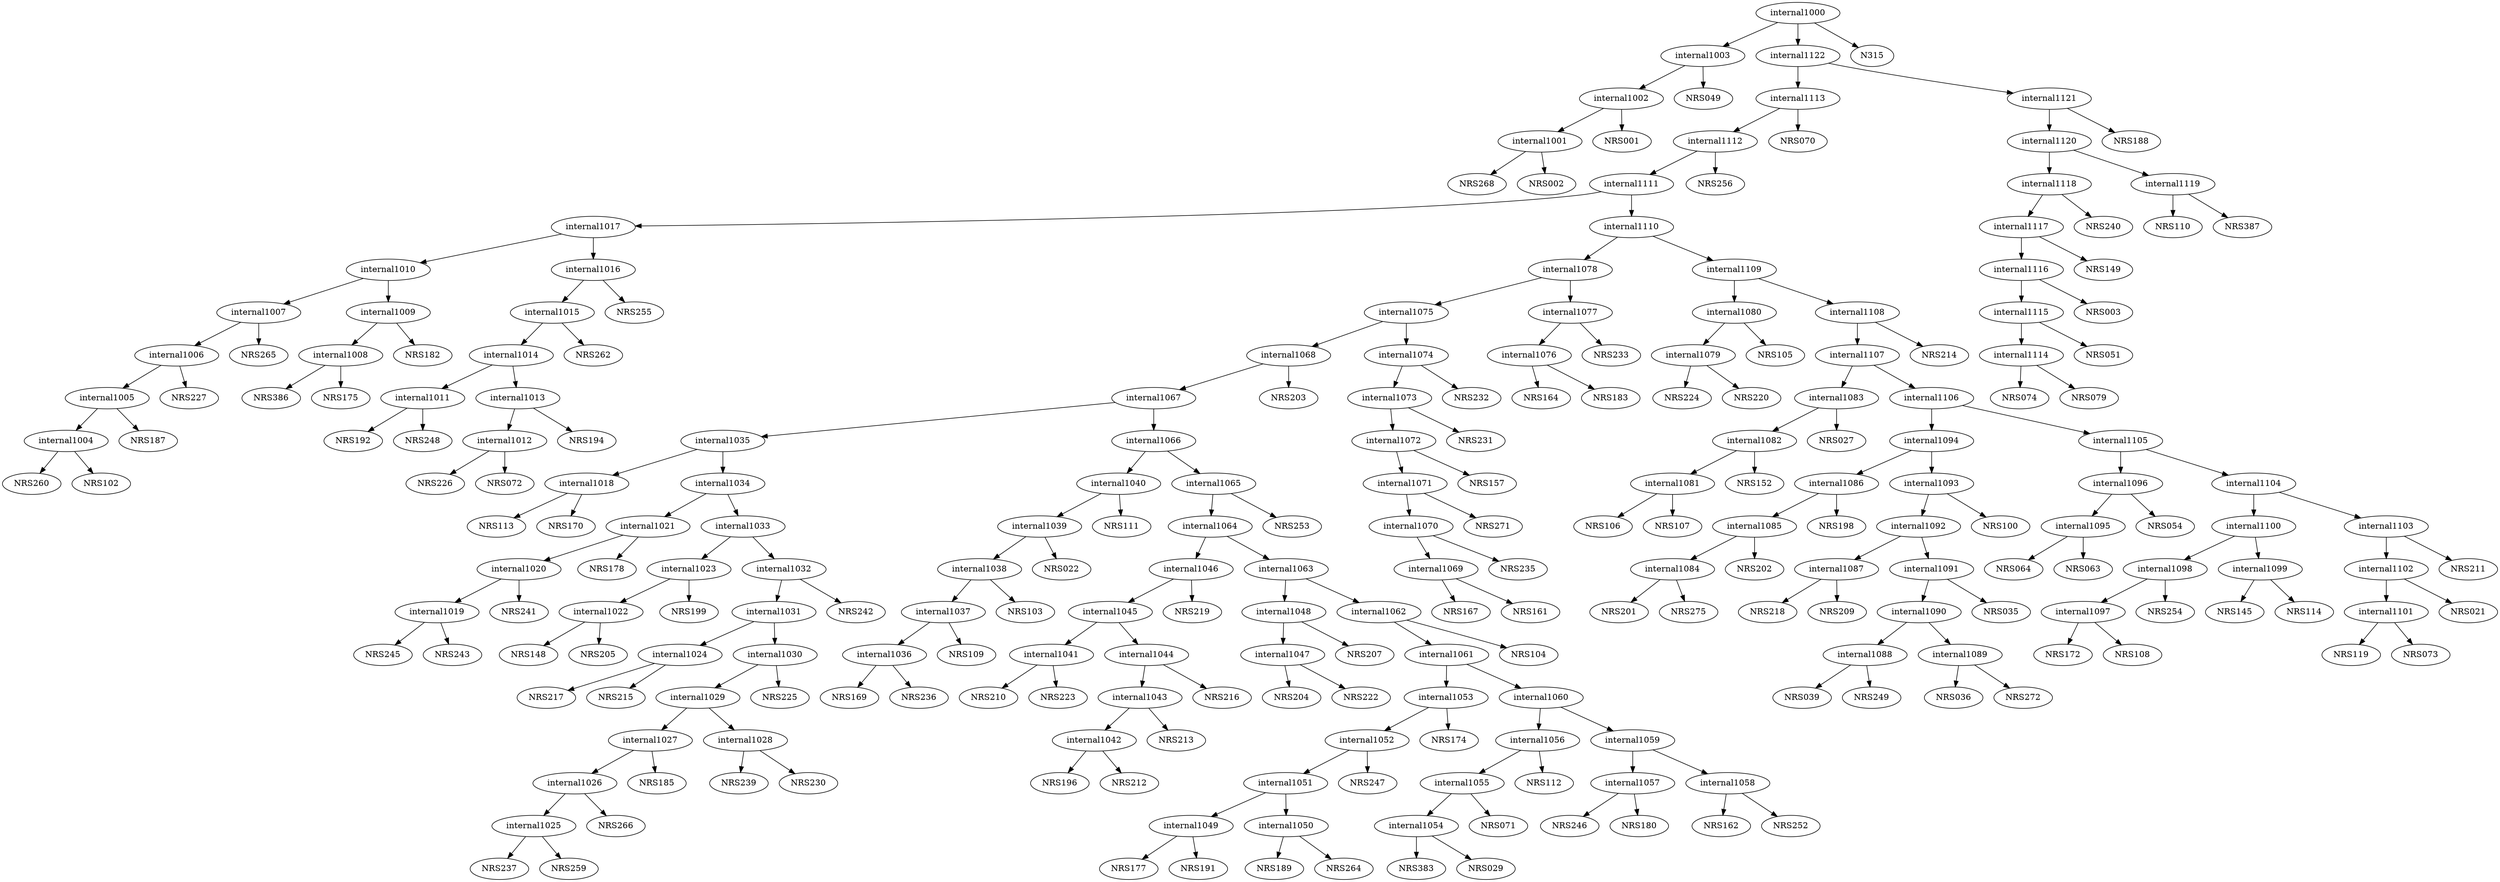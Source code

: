 strict digraph G1 {
internal1001 -> NRS268
internal1001 -> NRS002
internal1002 -> internal1001
internal1002 -> NRS001
internal1003 -> internal1002
internal1003 -> NRS049
internal1004 -> NRS260
internal1004 -> NRS102
internal1005 -> internal1004
internal1005 -> NRS187
internal1006 -> internal1005
internal1006 -> NRS227
internal1007 -> internal1006
internal1007 -> NRS265
internal1008 -> NRS386
internal1008 -> NRS175
internal1009 -> NRS182
internal1009 -> internal1008
internal1010 -> internal1009
internal1010 -> internal1007
internal1011 -> NRS192
internal1011 -> NRS248
internal1012 -> NRS226
internal1012 -> NRS072
internal1013 -> internal1012
internal1013 -> NRS194
internal1014 -> internal1013
internal1014 -> internal1011
internal1015 -> internal1014
internal1015 -> NRS262
internal1016 -> internal1015
internal1016 -> NRS255
internal1017 -> internal1016
internal1017 -> internal1010
internal1018 -> NRS113
internal1018 -> NRS170
internal1019 -> NRS245
internal1019 -> NRS243
internal1020 -> internal1019
internal1020 -> NRS241
internal1021 -> NRS178
internal1021 -> internal1020
internal1022 -> NRS148
internal1022 -> NRS205
internal1023 -> internal1022
internal1023 -> NRS199
internal1024 -> NRS217
internal1024 -> NRS215
internal1025 -> NRS237
internal1025 -> NRS259
internal1026 -> NRS266
internal1026 -> internal1025
internal1027 -> internal1026
internal1027 -> NRS185
internal1028 -> NRS239
internal1028 -> NRS230
internal1029 -> internal1028
internal1029 -> internal1027
internal1030 -> internal1029
internal1030 -> NRS225
internal1031 -> internal1030
internal1031 -> internal1024
internal1032 -> internal1031
internal1032 -> NRS242
internal1033 -> internal1032
internal1033 -> internal1023
internal1034 -> internal1033
internal1034 -> internal1021
internal1035 -> internal1034
internal1035 -> internal1018
internal1036 -> NRS169
internal1036 -> NRS236
internal1037 -> internal1036
internal1037 -> NRS109
internal1038 -> NRS103
internal1038 -> internal1037
internal1039 -> NRS022
internal1039 -> internal1038
internal1040 -> NRS111
internal1040 -> internal1039
internal1041 -> NRS210
internal1041 -> NRS223
internal1042 -> NRS196
internal1042 -> NRS212
internal1043 -> internal1042
internal1043 -> NRS213
internal1044 -> NRS216
internal1044 -> internal1043
internal1045 -> internal1044
internal1045 -> internal1041
internal1046 -> internal1045
internal1046 -> NRS219
internal1047 -> NRS204
internal1047 -> NRS222
internal1048 -> internal1047
internal1048 -> NRS207
internal1049 -> NRS177
internal1049 -> NRS191
internal1050 -> NRS189
internal1050 -> NRS264
internal1051 -> internal1050
internal1051 -> internal1049
internal1052 -> internal1051
internal1052 -> NRS247
internal1053 -> internal1052
internal1053 -> NRS174
internal1054 -> NRS383
internal1054 -> NRS029
internal1055 -> NRS071
internal1055 -> internal1054
internal1056 -> NRS112
internal1056 -> internal1055
internal1057 -> NRS246
internal1057 -> NRS180
internal1058 -> NRS162
internal1058 -> NRS252
internal1059 -> internal1058
internal1059 -> internal1057
internal1060 -> internal1059
internal1060 -> internal1056
internal1061 -> internal1060
internal1061 -> internal1053
internal1062 -> internal1061
internal1062 -> NRS104
internal1063 -> internal1062
internal1063 -> internal1048
internal1064 -> internal1063
internal1064 -> internal1046
internal1065 -> internal1064
internal1065 -> NRS253
internal1066 -> internal1065
internal1066 -> internal1040
internal1067 -> internal1066
internal1067 -> internal1035
internal1068 -> internal1067
internal1068 -> NRS203
internal1069 -> NRS167
internal1069 -> NRS161
internal1070 -> internal1069
internal1070 -> NRS235
internal1071 -> internal1070
internal1071 -> NRS271
internal1072 -> internal1071
internal1072 -> NRS157
internal1073 -> internal1072
internal1073 -> NRS231
internal1074 -> internal1073
internal1074 -> NRS232
internal1075 -> internal1074
internal1075 -> internal1068
internal1076 -> NRS164
internal1076 -> NRS183
internal1077 -> internal1076
internal1077 -> NRS233
internal1078 -> internal1077
internal1078 -> internal1075
internal1079 -> NRS224
internal1079 -> NRS220
internal1080 -> internal1079
internal1080 -> NRS105
internal1081 -> NRS106
internal1081 -> NRS107
internal1082 -> NRS152
internal1082 -> internal1081
internal1083 -> internal1082
internal1083 -> NRS027
internal1084 -> NRS201
internal1084 -> NRS275
internal1085 -> NRS202
internal1085 -> internal1084
internal1086 -> NRS198
internal1086 -> internal1085
internal1087 -> NRS218
internal1087 -> NRS209
internal1088 -> NRS039
internal1088 -> NRS249
internal1089 -> NRS036
internal1089 -> NRS272
internal1090 -> internal1089
internal1090 -> internal1088
internal1091 -> internal1090
internal1091 -> NRS035
internal1092 -> internal1091
internal1092 -> internal1087
internal1093 -> internal1092
internal1093 -> NRS100
internal1094 -> internal1093
internal1094 -> internal1086
internal1095 -> NRS064
internal1095 -> NRS063
internal1096 -> internal1095
internal1096 -> NRS054
internal1097 -> NRS172
internal1097 -> NRS108
internal1098 -> internal1097
internal1098 -> NRS254
internal1099 -> NRS145
internal1099 -> NRS114
internal1100 -> internal1099
internal1100 -> internal1098
internal1101 -> NRS119
internal1101 -> NRS073
internal1102 -> internal1101
internal1102 -> NRS021
internal1103 -> NRS211
internal1103 -> internal1102
internal1104 -> internal1103
internal1104 -> internal1100
internal1105 -> internal1104
internal1105 -> internal1096
internal1106 -> internal1105
internal1106 -> internal1094
internal1107 -> internal1106
internal1107 -> internal1083
internal1108 -> internal1107
internal1108 -> NRS214
internal1109 -> internal1108
internal1109 -> internal1080
internal1110 -> internal1109
internal1110 -> internal1078
internal1111 -> internal1110
internal1111 -> internal1017
internal1112 -> NRS256
internal1112 -> internal1111
internal1113 -> internal1112
internal1113 -> NRS070
internal1114 -> NRS074
internal1114 -> NRS079
internal1115 -> internal1114
internal1115 -> NRS051
internal1116 -> NRS003
internal1116 -> internal1115
internal1117 -> NRS149
internal1117 -> internal1116
internal1118 -> NRS240
internal1118 -> internal1117
internal1119 -> NRS110
internal1119 -> NRS387
internal1120 -> internal1119
internal1120 -> internal1118
internal1121 -> NRS188
internal1121 -> internal1120
internal1122 -> internal1121
internal1122 -> internal1113
internal1000 -> N315
internal1000 -> internal1122
internal1000 -> internal1003
}